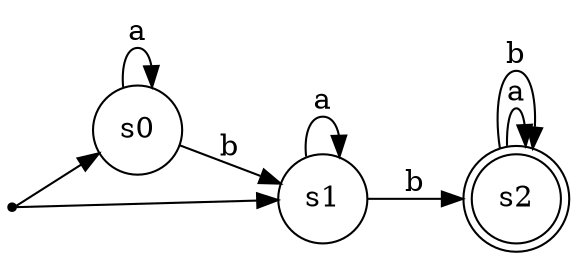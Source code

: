 digraph maquina_de_estados { 
	rankdir=LR;
	size="10"
	node [shape = doublecircle];
	s2
	node [shape = point];
	p
	node [shape = circle];
	p -> s0
	p -> s1
	node [shape = circle];
	s0 -> s0 [label = "a"][color=black];
	s0 -> s1 [label = "b"][color=black];
	s1 -> s1 [label = "a"][color=black];
	s1 -> s2 [label = "b"][color=black];
	s2 -> s2 [label = "a"][color=black];
	s2 -> s2 [label = "b"][color=black];
	}